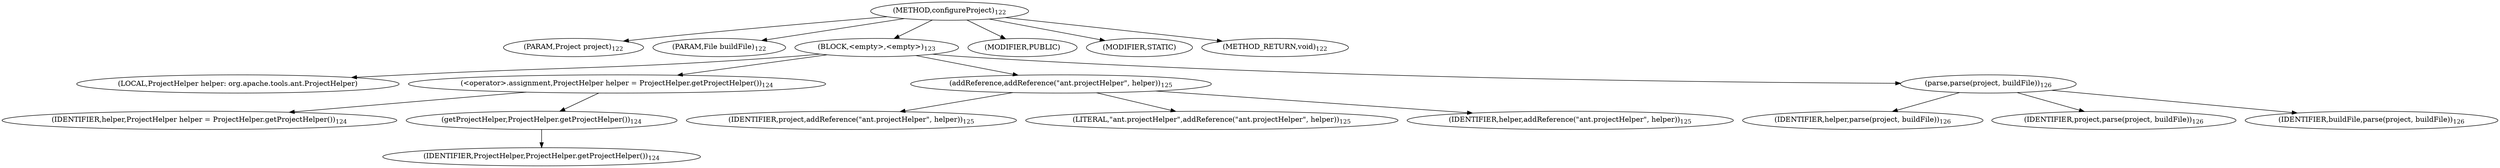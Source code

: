 digraph "configureProject" {  
"40" [label = <(METHOD,configureProject)<SUB>122</SUB>> ]
"41" [label = <(PARAM,Project project)<SUB>122</SUB>> ]
"42" [label = <(PARAM,File buildFile)<SUB>122</SUB>> ]
"43" [label = <(BLOCK,&lt;empty&gt;,&lt;empty&gt;)<SUB>123</SUB>> ]
"44" [label = <(LOCAL,ProjectHelper helper: org.apache.tools.ant.ProjectHelper)> ]
"45" [label = <(&lt;operator&gt;.assignment,ProjectHelper helper = ProjectHelper.getProjectHelper())<SUB>124</SUB>> ]
"46" [label = <(IDENTIFIER,helper,ProjectHelper helper = ProjectHelper.getProjectHelper())<SUB>124</SUB>> ]
"47" [label = <(getProjectHelper,ProjectHelper.getProjectHelper())<SUB>124</SUB>> ]
"48" [label = <(IDENTIFIER,ProjectHelper,ProjectHelper.getProjectHelper())<SUB>124</SUB>> ]
"49" [label = <(addReference,addReference(&quot;ant.projectHelper&quot;, helper))<SUB>125</SUB>> ]
"50" [label = <(IDENTIFIER,project,addReference(&quot;ant.projectHelper&quot;, helper))<SUB>125</SUB>> ]
"51" [label = <(LITERAL,&quot;ant.projectHelper&quot;,addReference(&quot;ant.projectHelper&quot;, helper))<SUB>125</SUB>> ]
"52" [label = <(IDENTIFIER,helper,addReference(&quot;ant.projectHelper&quot;, helper))<SUB>125</SUB>> ]
"53" [label = <(parse,parse(project, buildFile))<SUB>126</SUB>> ]
"54" [label = <(IDENTIFIER,helper,parse(project, buildFile))<SUB>126</SUB>> ]
"55" [label = <(IDENTIFIER,project,parse(project, buildFile))<SUB>126</SUB>> ]
"56" [label = <(IDENTIFIER,buildFile,parse(project, buildFile))<SUB>126</SUB>> ]
"57" [label = <(MODIFIER,PUBLIC)> ]
"58" [label = <(MODIFIER,STATIC)> ]
"59" [label = <(METHOD_RETURN,void)<SUB>122</SUB>> ]
  "40" -> "41" 
  "40" -> "42" 
  "40" -> "43" 
  "40" -> "57" 
  "40" -> "58" 
  "40" -> "59" 
  "43" -> "44" 
  "43" -> "45" 
  "43" -> "49" 
  "43" -> "53" 
  "45" -> "46" 
  "45" -> "47" 
  "47" -> "48" 
  "49" -> "50" 
  "49" -> "51" 
  "49" -> "52" 
  "53" -> "54" 
  "53" -> "55" 
  "53" -> "56" 
}
